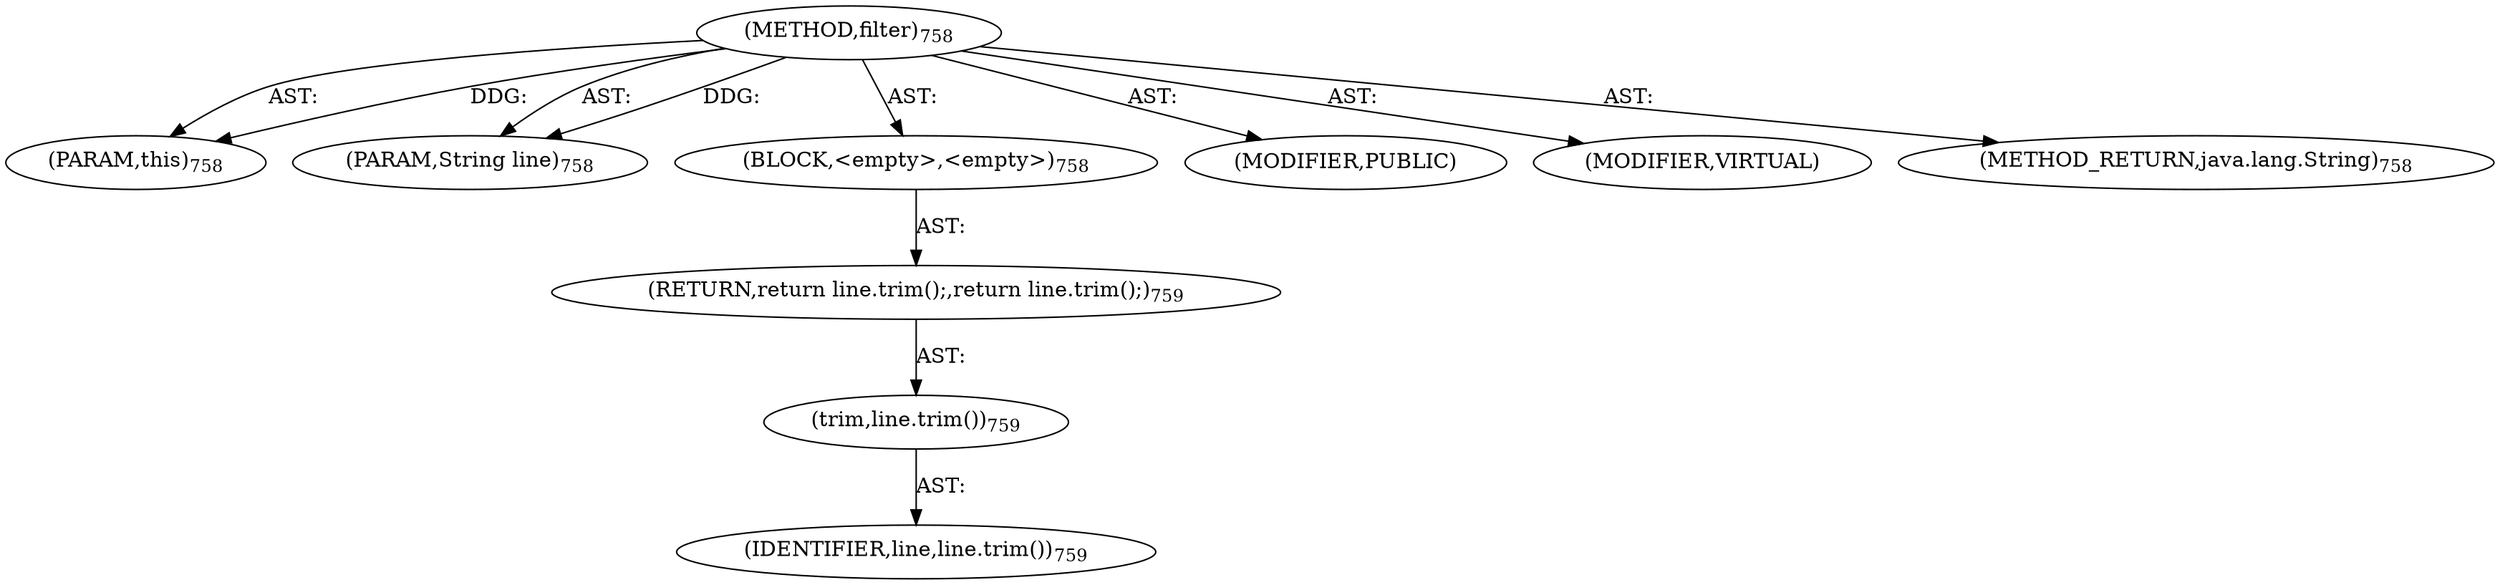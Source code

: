 digraph "filter" {  
"111669149747" [label = <(METHOD,filter)<SUB>758</SUB>> ]
"115964117088" [label = <(PARAM,this)<SUB>758</SUB>> ]
"115964117089" [label = <(PARAM,String line)<SUB>758</SUB>> ]
"25769803879" [label = <(BLOCK,&lt;empty&gt;,&lt;empty&gt;)<SUB>758</SUB>> ]
"146028888088" [label = <(RETURN,return line.trim();,return line.trim();)<SUB>759</SUB>> ]
"30064771479" [label = <(trim,line.trim())<SUB>759</SUB>> ]
"68719477051" [label = <(IDENTIFIER,line,line.trim())<SUB>759</SUB>> ]
"133143986320" [label = <(MODIFIER,PUBLIC)> ]
"133143986321" [label = <(MODIFIER,VIRTUAL)> ]
"128849018931" [label = <(METHOD_RETURN,java.lang.String)<SUB>758</SUB>> ]
  "111669149747" -> "115964117088"  [ label = "AST: "] 
  "111669149747" -> "115964117089"  [ label = "AST: "] 
  "111669149747" -> "25769803879"  [ label = "AST: "] 
  "111669149747" -> "133143986320"  [ label = "AST: "] 
  "111669149747" -> "133143986321"  [ label = "AST: "] 
  "111669149747" -> "128849018931"  [ label = "AST: "] 
  "25769803879" -> "146028888088"  [ label = "AST: "] 
  "146028888088" -> "30064771479"  [ label = "AST: "] 
  "30064771479" -> "68719477051"  [ label = "AST: "] 
  "111669149747" -> "115964117088"  [ label = "DDG: "] 
  "111669149747" -> "115964117089"  [ label = "DDG: "] 
}
